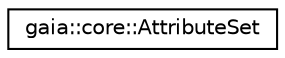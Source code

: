 digraph G
{
  edge [fontname="Helvetica",fontsize="10",labelfontname="Helvetica",labelfontsize="10"];
  node [fontname="Helvetica",fontsize="10",shape=record];
  rankdir=LR;
  Node1 [label="gaia::core::AttributeSet",height=0.2,width=0.4,color="black", fillcolor="white", style="filled",URL="$d5/d66/classgaia_1_1core_1_1_attribute_set.html",tooltip="A collection of attributes, as found associated with a tag in an XML document."];
}
